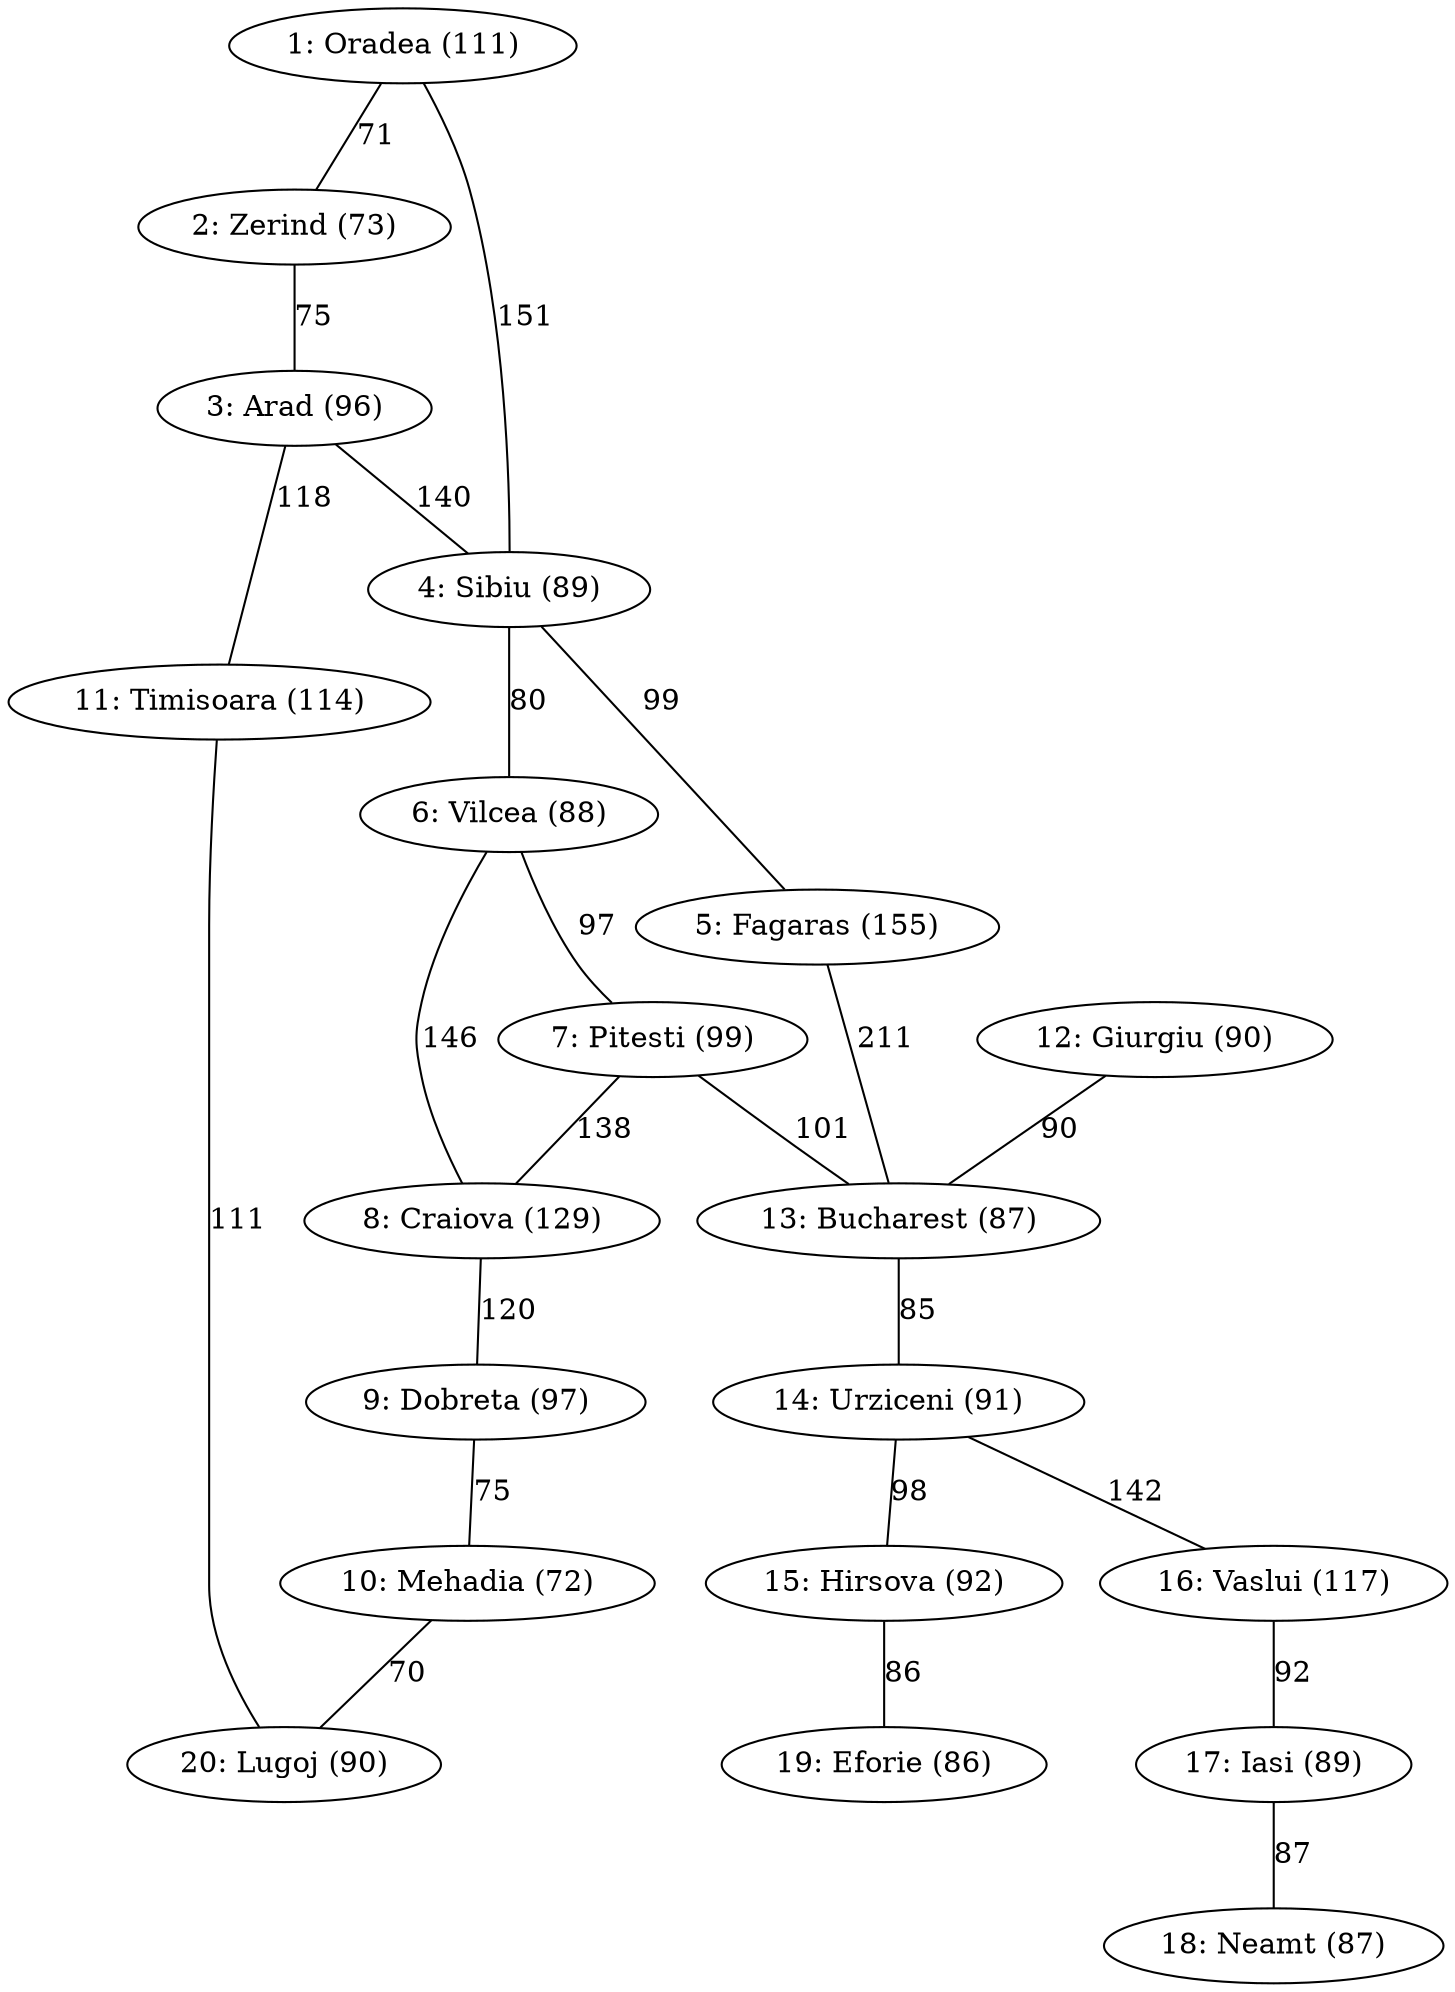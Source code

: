 graph {
   "1: Oradea (111)"--"2: Zerind (73)" [label=71]
   "1: Oradea (111)"--"4: Sibiu (89)" [label=151]
   "2: Zerind (73)"--"3: Arad (96)" [label=75]
   "3: Arad (96)"--"11: Timisoara (114)" [label=118]
   "3: Arad (96)"--"4: Sibiu (89)" [label=140]
   "4: Sibiu (89)"--"5: Fagaras (155)" [label=99]
   "4: Sibiu (89)"--"6: Vilcea (88)" [label=80]
   "5: Fagaras (155)"--"13: Bucharest (87)" [label=211]
   "6: Vilcea (88)"--"8: Craiova (129)" [label=146]
   "6: Vilcea (88)"--"7: Pitesti (99)" [label=97]
   "7: Pitesti (99)"--"8: Craiova (129)" [label=138]
   "7: Pitesti (99)"--"13: Bucharest (87)" [label=101]
   "8: Craiova (129)"--"9: Dobreta (97)" [label=120]
   "9: Dobreta (97)"--"10: Mehadia (72)" [label=75]
   "10: Mehadia (72)"--"20: Lugoj (90)" [label=70]
   "11: Timisoara (114)"--"20: Lugoj (90)" [label=111]
   "12: Giurgiu (90)"--"13: Bucharest (87)" [label=90]
   "13: Bucharest (87)"--"14: Urziceni (91)" [label=85]
   "14: Urziceni (91)"--"15: Hirsova (92)" [label=98]
   "14: Urziceni (91)"--"16: Vaslui (117)" [label=142]
   "15: Hirsova (92)"--"19: Eforie (86)" [label=86]
   "16: Vaslui (117)"--"17: Iasi (89)" [label=92]
   "17: Iasi (89)"--"18: Neamt (87)" [label=87]
}